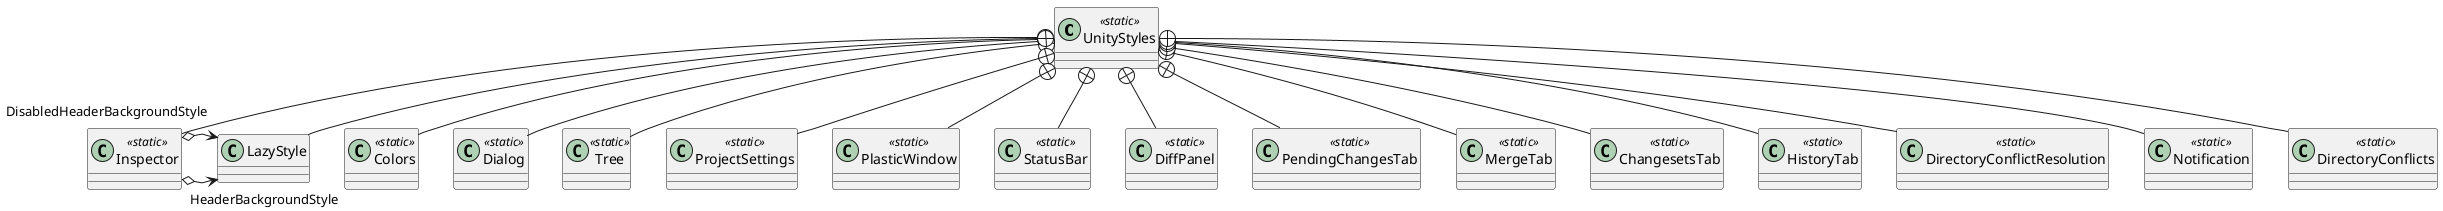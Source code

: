 @startuml
class UnityStyles <<static>> {
}
class Colors <<static>> {
}
class Dialog <<static>> {
}
class Tree <<static>> {
}
class Inspector <<static>> {
}
class ProjectSettings <<static>> {
}
class PlasticWindow <<static>> {
}
class StatusBar <<static>> {
}
class DiffPanel <<static>> {
}
class PendingChangesTab <<static>> {
}
class MergeTab <<static>> {
}
class ChangesetsTab <<static>> {
}
class HistoryTab <<static>> {
}
class DirectoryConflictResolution <<static>> {
}
class Notification <<static>> {
}
class DirectoryConflicts <<static>> {
}
class LazyStyle {
}
UnityStyles +-- Colors
UnityStyles +-- Dialog
UnityStyles +-- Tree
UnityStyles +-- Inspector
Inspector o-> "HeaderBackgroundStyle" LazyStyle
Inspector o-> "DisabledHeaderBackgroundStyle" LazyStyle
UnityStyles +-- ProjectSettings
UnityStyles +-- PlasticWindow
UnityStyles +-- StatusBar
UnityStyles +-- DiffPanel
UnityStyles +-- PendingChangesTab
UnityStyles +-- MergeTab
UnityStyles +-- ChangesetsTab
UnityStyles +-- HistoryTab
UnityStyles +-- DirectoryConflictResolution
UnityStyles +-- Notification
UnityStyles +-- DirectoryConflicts
UnityStyles +-- LazyStyle
@enduml
